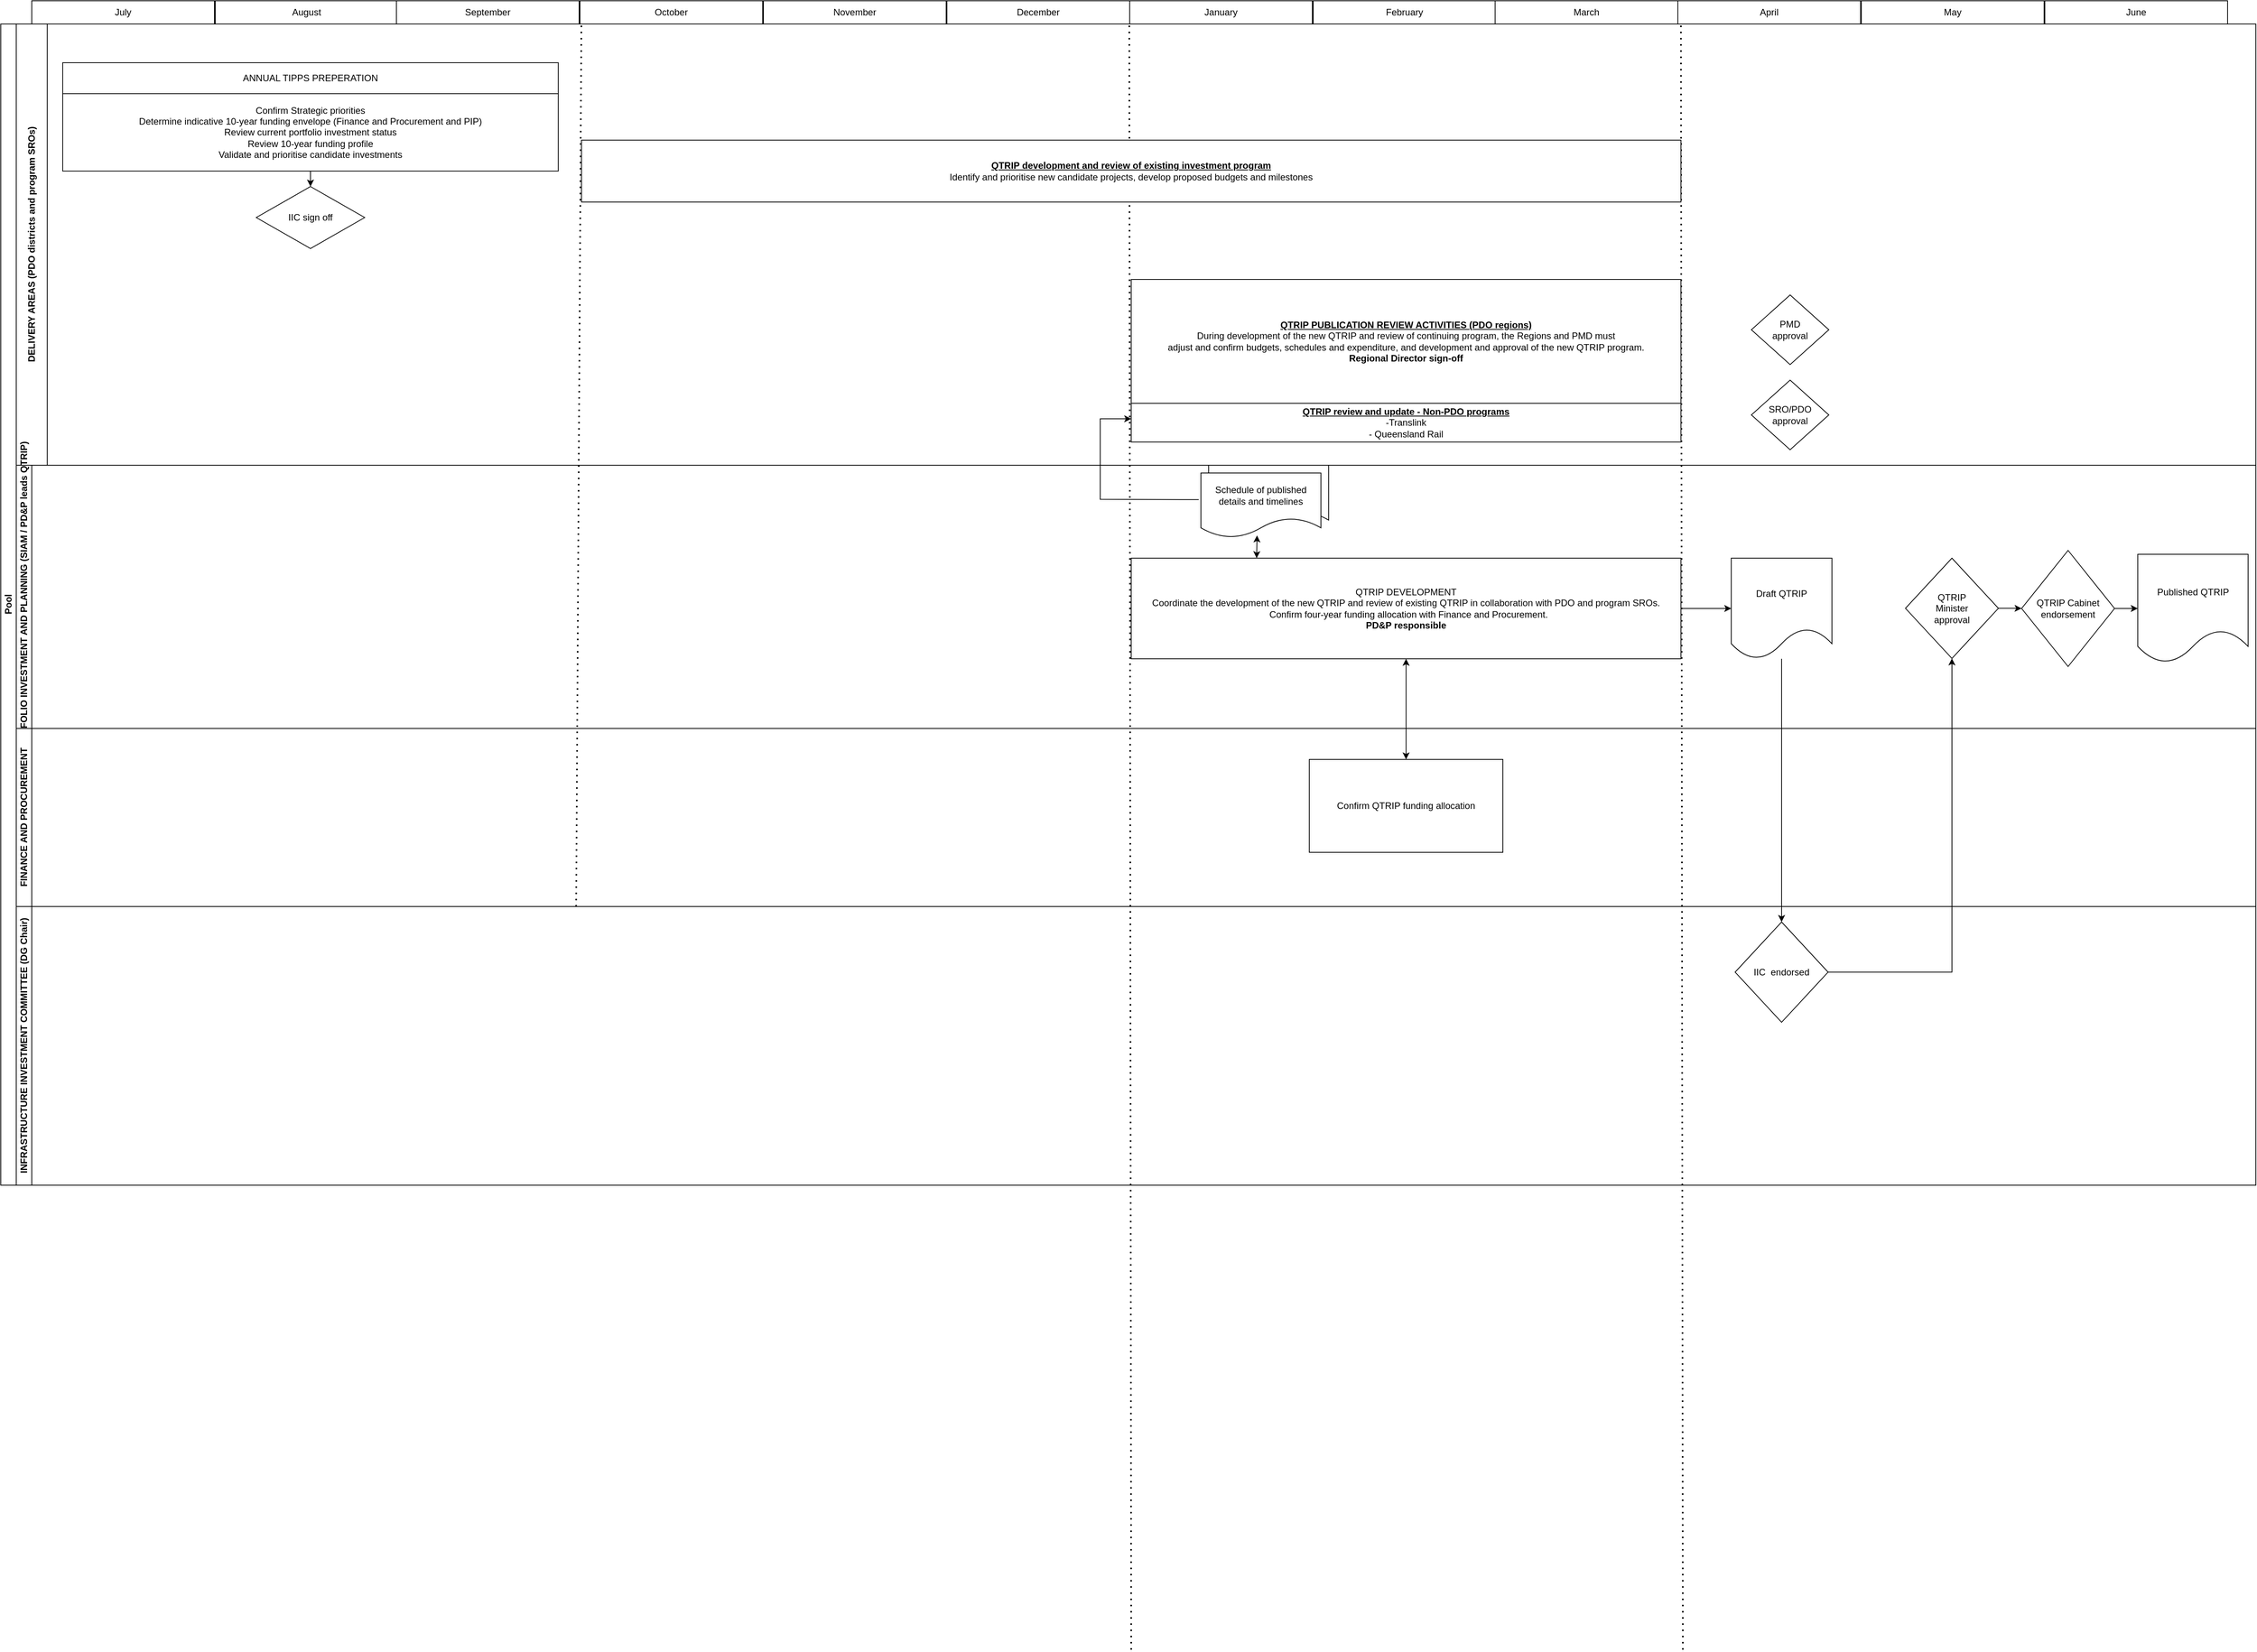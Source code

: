 <mxfile version="20.6.0" type="github" pages="2">
  <diagram id="prtHgNgQTEPvFCAcTncT" name="Page-1">
    <mxGraphModel dx="2044" dy="1083" grid="1" gridSize="10" guides="1" tooltips="1" connect="1" arrows="1" fold="1" page="1" pageScale="1" pageWidth="1654" pageHeight="1169" math="0" shadow="0">
      <root>
        <mxCell id="0" />
        <mxCell id="1" parent="0" />
        <mxCell id="dNxyNK7c78bLwvsdeMH5-19" value="Pool" style="swimlane;html=1;childLayout=stackLayout;resizeParent=1;resizeParentMax=0;horizontal=0;startSize=20;horizontalStack=0;" parent="1" vertex="1">
          <mxGeometry x="170" y="110" width="2912.5" height="1500" as="geometry" />
        </mxCell>
        <mxCell id="dNxyNK7c78bLwvsdeMH5-20" value="DELIVERY AREAS (PDO districts and program SROs)" style="swimlane;html=1;startSize=40;horizontal=0;" parent="dNxyNK7c78bLwvsdeMH5-19" vertex="1">
          <mxGeometry x="20" width="2892.5" height="570" as="geometry" />
        </mxCell>
        <mxCell id="dNxyNK7c78bLwvsdeMH5-30" value="ANNUAL TIPPS PREPERATION" style="rounded=0;whiteSpace=wrap;html=1;fontFamily=Helvetica;fontSize=12;fontColor=#000000;align=center;" parent="dNxyNK7c78bLwvsdeMH5-20" vertex="1">
          <mxGeometry x="60" y="50" width="640" height="40" as="geometry" />
        </mxCell>
        <mxCell id="J4HFlhDhFd4bc666YAR--60" value="" style="endArrow=none;dashed=1;html=1;dashPattern=1 3;strokeWidth=2;rounded=0;entryX=0;entryY=1;entryDx=0;entryDy=0;exitX=0.25;exitY=1;exitDx=0;exitDy=0;" edge="1" parent="dNxyNK7c78bLwvsdeMH5-20" source="dNxyNK7c78bLwvsdeMH5-22">
          <mxGeometry width="50" height="50" relative="1" as="geometry">
            <mxPoint x="730" y="940" as="sourcePoint" />
            <mxPoint x="730.0" y="-20" as="targetPoint" />
          </mxGeometry>
        </mxCell>
        <mxCell id="J4HFlhDhFd4bc666YAR--69" value="&lt;b style=&quot;text-decoration-line: underline;&quot;&gt;QTRIP PUBLICATION REVIEW ACTIVITIES (PDO regions)&lt;/b&gt;&lt;br&gt;During development of the new QTRIP and review of continuing program, the Regions and PMD must&lt;br&gt;adjust and confirm budgets, schedules and expenditure, and development and approval of the new QTRIP program.&lt;br&gt;&lt;b&gt;Regional Director sign-off&lt;/b&gt;" style="rounded=0;whiteSpace=wrap;html=1;" vertex="1" parent="dNxyNK7c78bLwvsdeMH5-20">
          <mxGeometry x="1440" y="330" width="710" height="160" as="geometry" />
        </mxCell>
        <mxCell id="J4HFlhDhFd4bc666YAR--70" value="&lt;u style=&quot;font-weight: bold;&quot;&gt;QTRIP review and update - Non-PDO programs&lt;/u&gt;&lt;br&gt;-Translink&lt;br&gt;- Queensland Rail" style="rounded=0;whiteSpace=wrap;html=1;" vertex="1" parent="dNxyNK7c78bLwvsdeMH5-20">
          <mxGeometry x="1440" y="490" width="710" height="50" as="geometry" />
        </mxCell>
        <mxCell id="J4HFlhDhFd4bc666YAR--109" value="" style="endArrow=none;dashed=1;html=1;dashPattern=1 3;strokeWidth=2;rounded=0;entryX=0;entryY=1;entryDx=0;entryDy=0;" edge="1" parent="dNxyNK7c78bLwvsdeMH5-20">
          <mxGeometry x="20" width="50" height="50" relative="1" as="geometry">
            <mxPoint x="1440" y="2100" as="sourcePoint" />
            <mxPoint x="1437.5" as="targetPoint" />
          </mxGeometry>
        </mxCell>
        <mxCell id="J4HFlhDhFd4bc666YAR--110" value="" style="endArrow=none;dashed=1;html=1;dashPattern=1 3;strokeWidth=2;rounded=0;entryX=0;entryY=1;entryDx=0;entryDy=0;" edge="1" parent="dNxyNK7c78bLwvsdeMH5-20">
          <mxGeometry x="20" width="50" height="50" relative="1" as="geometry">
            <mxPoint x="2152.5" y="2100.0" as="sourcePoint" />
            <mxPoint x="2150" as="targetPoint" />
          </mxGeometry>
        </mxCell>
        <mxCell id="J4HFlhDhFd4bc666YAR--111" value="Confirm Strategic priorities&lt;br&gt;Determine indicative 10-year funding envelope (Finance and Procurement and PIP)&lt;br&gt;Review current portfolio investment status&lt;br&gt;Review 10-year funding profile&lt;br&gt;Validate and prioritise candidate investments&lt;br&gt;" style="rounded=0;whiteSpace=wrap;html=1;fontFamily=Helvetica;fontSize=12;fontColor=#000000;align=center;" vertex="1" parent="dNxyNK7c78bLwvsdeMH5-20">
          <mxGeometry x="60" y="90" width="640" height="100" as="geometry" />
        </mxCell>
        <mxCell id="J4HFlhDhFd4bc666YAR--115" value="IIC sign off" style="rhombus;whiteSpace=wrap;html=1;" vertex="1" parent="dNxyNK7c78bLwvsdeMH5-20">
          <mxGeometry x="310" y="210" width="140" height="80" as="geometry" />
        </mxCell>
        <mxCell id="J4HFlhDhFd4bc666YAR--116" value="" style="endArrow=classic;html=1;rounded=0;exitX=0.5;exitY=1;exitDx=0;exitDy=0;entryX=0.5;entryY=0;entryDx=0;entryDy=0;" edge="1" parent="dNxyNK7c78bLwvsdeMH5-20" source="J4HFlhDhFd4bc666YAR--111" target="J4HFlhDhFd4bc666YAR--115">
          <mxGeometry width="50" height="50" relative="1" as="geometry">
            <mxPoint x="610" y="110" as="sourcePoint" />
            <mxPoint x="660" y="60" as="targetPoint" />
          </mxGeometry>
        </mxCell>
        <mxCell id="J4HFlhDhFd4bc666YAR--131" value="&lt;b&gt;&lt;u&gt;QTRIP development and review of existing investment program&lt;br&gt;&lt;/u&gt;&lt;/b&gt;Identify and prioritise new candidate projects, develop proposed budgets and milestones&lt;b&gt;&lt;u&gt;&lt;br&gt;&lt;/u&gt;&lt;/b&gt;" style="rounded=0;whiteSpace=wrap;html=1;" vertex="1" parent="dNxyNK7c78bLwvsdeMH5-20">
          <mxGeometry x="730" y="150" width="1420" height="80" as="geometry" />
        </mxCell>
        <mxCell id="J4HFlhDhFd4bc666YAR--136" value="PMD&lt;br&gt;approval" style="rhombus;whiteSpace=wrap;html=1;" vertex="1" parent="dNxyNK7c78bLwvsdeMH5-20">
          <mxGeometry x="2241" y="350" width="100" height="90" as="geometry" />
        </mxCell>
        <mxCell id="J4HFlhDhFd4bc666YAR--165" value="SRO/PDO&lt;br&gt;approval" style="rhombus;whiteSpace=wrap;html=1;" vertex="1" parent="dNxyNK7c78bLwvsdeMH5-20">
          <mxGeometry x="2241" y="460" width="100" height="90" as="geometry" />
        </mxCell>
        <mxCell id="dNxyNK7c78bLwvsdeMH5-21" value="PORTFOLIO INVESTMENT AND PLANNING (SIAM / PD&amp;amp;P leads QTRIP)&amp;nbsp;" style="swimlane;html=1;startSize=20;horizontal=0;" parent="dNxyNK7c78bLwvsdeMH5-19" vertex="1">
          <mxGeometry x="20" y="570" width="2892.5" height="340" as="geometry" />
        </mxCell>
        <mxCell id="J4HFlhDhFd4bc666YAR--175" value="" style="edgeStyle=orthogonalEdgeStyle;rounded=0;orthogonalLoop=1;jettySize=auto;html=1;" edge="1" parent="dNxyNK7c78bLwvsdeMH5-21" source="J4HFlhDhFd4bc666YAR--126" target="J4HFlhDhFd4bc666YAR--174">
          <mxGeometry relative="1" as="geometry" />
        </mxCell>
        <mxCell id="J4HFlhDhFd4bc666YAR--126" value="QTRIP DEVELOPMENT&lt;br&gt;Coordinate the development of the new QTRIP and review of existing QTRIP in collaboration with PDO and program SROs.&lt;br&gt;&amp;nbsp; Confirm four-year funding allocation with Finance and Procurement.&lt;br&gt;&lt;b&gt;PD&amp;amp;P responsible&lt;/b&gt;" style="rounded=0;whiteSpace=wrap;html=1;" vertex="1" parent="dNxyNK7c78bLwvsdeMH5-21">
          <mxGeometry x="1440" y="120" width="710" height="130" as="geometry" />
        </mxCell>
        <mxCell id="J4HFlhDhFd4bc666YAR--164" value="Schedule of published details and timelines" style="shape=document;whiteSpace=wrap;html=1;boundedLbl=1;rounded=0;" vertex="1" parent="dNxyNK7c78bLwvsdeMH5-21">
          <mxGeometry x="1540" width="155" height="83.33" as="geometry" />
        </mxCell>
        <mxCell id="J4HFlhDhFd4bc666YAR--127" value="Schedule of published details and timelines" style="shape=document;whiteSpace=wrap;html=1;boundedLbl=1;rounded=0;" vertex="1" parent="dNxyNK7c78bLwvsdeMH5-21">
          <mxGeometry x="1530" y="10" width="155" height="83.33" as="geometry" />
        </mxCell>
        <mxCell id="J4HFlhDhFd4bc666YAR--130" value="" style="endArrow=classic;startArrow=classic;html=1;rounded=0;entryX=0.468;entryY=0.968;entryDx=0;entryDy=0;entryPerimeter=0;" edge="1" parent="dNxyNK7c78bLwvsdeMH5-21" target="J4HFlhDhFd4bc666YAR--127">
          <mxGeometry width="50" height="50" relative="1" as="geometry">
            <mxPoint x="1602" y="120" as="sourcePoint" />
            <mxPoint x="1642.5" y="110" as="targetPoint" />
          </mxGeometry>
        </mxCell>
        <mxCell id="J4HFlhDhFd4bc666YAR--174" value="Draft QTRIP" style="shape=document;whiteSpace=wrap;html=1;boundedLbl=1;rounded=0;" vertex="1" parent="dNxyNK7c78bLwvsdeMH5-21">
          <mxGeometry x="2215" y="120" width="130" height="130" as="geometry" />
        </mxCell>
        <mxCell id="J4HFlhDhFd4bc666YAR--182" value="" style="edgeStyle=orthogonalEdgeStyle;rounded=0;orthogonalLoop=1;jettySize=auto;html=1;" edge="1" parent="dNxyNK7c78bLwvsdeMH5-21" source="J4HFlhDhFd4bc666YAR--178" target="J4HFlhDhFd4bc666YAR--181">
          <mxGeometry relative="1" as="geometry" />
        </mxCell>
        <mxCell id="J4HFlhDhFd4bc666YAR--178" value="QTRIP &lt;br&gt;Minister&lt;br&gt;approval" style="rhombus;whiteSpace=wrap;html=1;rounded=0;" vertex="1" parent="dNxyNK7c78bLwvsdeMH5-21">
          <mxGeometry x="2440" y="120.0" width="120" height="129.56" as="geometry" />
        </mxCell>
        <mxCell id="J4HFlhDhFd4bc666YAR--186" value="" style="edgeStyle=orthogonalEdgeStyle;rounded=0;orthogonalLoop=1;jettySize=auto;html=1;" edge="1" parent="dNxyNK7c78bLwvsdeMH5-21" source="J4HFlhDhFd4bc666YAR--181" target="J4HFlhDhFd4bc666YAR--185">
          <mxGeometry relative="1" as="geometry" />
        </mxCell>
        <mxCell id="J4HFlhDhFd4bc666YAR--181" value="QTRIP Cabinet endorsement" style="rhombus;whiteSpace=wrap;html=1;rounded=0;" vertex="1" parent="dNxyNK7c78bLwvsdeMH5-21">
          <mxGeometry x="2590" y="110" width="120" height="150" as="geometry" />
        </mxCell>
        <mxCell id="J4HFlhDhFd4bc666YAR--185" value="Published QTRIP" style="shape=document;whiteSpace=wrap;html=1;boundedLbl=1;rounded=0;" vertex="1" parent="dNxyNK7c78bLwvsdeMH5-21">
          <mxGeometry x="2740" y="115" width="142.5" height="140" as="geometry" />
        </mxCell>
        <mxCell id="dNxyNK7c78bLwvsdeMH5-22" value="FINANCE AND PROCUREMENT" style="swimlane;html=1;startSize=20;horizontal=0;" parent="dNxyNK7c78bLwvsdeMH5-19" vertex="1">
          <mxGeometry x="20" y="910" width="2892.5" height="230" as="geometry" />
        </mxCell>
        <mxCell id="J4HFlhDhFd4bc666YAR--172" value="Confirm QTRIP funding allocation" style="rounded=0;whiteSpace=wrap;html=1;" vertex="1" parent="dNxyNK7c78bLwvsdeMH5-22">
          <mxGeometry x="1670" y="40" width="250" height="120" as="geometry" />
        </mxCell>
        <mxCell id="J4HFlhDhFd4bc666YAR--123" value="INFRASTRUCTURE INVESTMENT COMMITTEE (DG Chair)" style="swimlane;html=1;startSize=20;horizontal=0;" vertex="1" parent="dNxyNK7c78bLwvsdeMH5-19">
          <mxGeometry x="20" y="1140" width="2892.5" height="360" as="geometry" />
        </mxCell>
        <mxCell id="J4HFlhDhFd4bc666YAR--176" value="IIC&amp;nbsp; endorsed" style="rhombus;whiteSpace=wrap;html=1;rounded=0;" vertex="1" parent="J4HFlhDhFd4bc666YAR--123">
          <mxGeometry x="2220" y="20" width="120" height="129.56" as="geometry" />
        </mxCell>
        <mxCell id="J4HFlhDhFd4bc666YAR--173" value="" style="endArrow=classic;startArrow=classic;html=1;rounded=0;entryX=0.5;entryY=0;entryDx=0;entryDy=0;exitX=0.5;exitY=1;exitDx=0;exitDy=0;" edge="1" parent="dNxyNK7c78bLwvsdeMH5-19" source="J4HFlhDhFd4bc666YAR--126" target="J4HFlhDhFd4bc666YAR--172">
          <mxGeometry width="50" height="50" relative="1" as="geometry">
            <mxPoint x="1750" y="1040" as="sourcePoint" />
            <mxPoint x="1800" y="990" as="targetPoint" />
          </mxGeometry>
        </mxCell>
        <mxCell id="J4HFlhDhFd4bc666YAR--177" value="" style="edgeStyle=orthogonalEdgeStyle;rounded=0;orthogonalLoop=1;jettySize=auto;html=1;" edge="1" parent="dNxyNK7c78bLwvsdeMH5-19" source="J4HFlhDhFd4bc666YAR--174" target="J4HFlhDhFd4bc666YAR--176">
          <mxGeometry relative="1" as="geometry" />
        </mxCell>
        <mxCell id="J4HFlhDhFd4bc666YAR--179" value="" style="edgeStyle=orthogonalEdgeStyle;rounded=0;orthogonalLoop=1;jettySize=auto;html=1;" edge="1" parent="dNxyNK7c78bLwvsdeMH5-19" source="J4HFlhDhFd4bc666YAR--176" target="J4HFlhDhFd4bc666YAR--178">
          <mxGeometry relative="1" as="geometry" />
        </mxCell>
        <mxCell id="dNxyNK7c78bLwvsdeMH5-24" value="July" style="rounded=0;whiteSpace=wrap;html=1;fontFamily=Helvetica;fontSize=12;fontColor=#000000;align=center;" parent="1" vertex="1">
          <mxGeometry x="210" y="80" width="236" height="30" as="geometry" />
        </mxCell>
        <mxCell id="J4HFlhDhFd4bc666YAR--98" value="August" style="rounded=0;whiteSpace=wrap;html=1;fontFamily=Helvetica;fontSize=12;fontColor=#000000;align=center;" vertex="1" parent="1">
          <mxGeometry x="447" y="80" width="236" height="30" as="geometry" />
        </mxCell>
        <mxCell id="J4HFlhDhFd4bc666YAR--99" value="October" style="rounded=0;whiteSpace=wrap;html=1;fontFamily=Helvetica;fontSize=12;fontColor=#000000;align=center;" vertex="1" parent="1">
          <mxGeometry x="918" y="80" width="236" height="30" as="geometry" />
        </mxCell>
        <mxCell id="J4HFlhDhFd4bc666YAR--100" value="September" style="rounded=0;whiteSpace=wrap;html=1;fontFamily=Helvetica;fontSize=12;fontColor=#000000;align=center;" vertex="1" parent="1">
          <mxGeometry x="681" y="80" width="236" height="30" as="geometry" />
        </mxCell>
        <mxCell id="J4HFlhDhFd4bc666YAR--101" value="December" style="rounded=0;whiteSpace=wrap;html=1;fontFamily=Helvetica;fontSize=12;fontColor=#000000;align=center;" vertex="1" parent="1">
          <mxGeometry x="1392" y="80" width="236" height="30" as="geometry" />
        </mxCell>
        <mxCell id="J4HFlhDhFd4bc666YAR--102" value="November" style="rounded=0;whiteSpace=wrap;html=1;fontFamily=Helvetica;fontSize=12;fontColor=#000000;align=center;" vertex="1" parent="1">
          <mxGeometry x="1155" y="80" width="236" height="30" as="geometry" />
        </mxCell>
        <mxCell id="J4HFlhDhFd4bc666YAR--103" value="February" style="rounded=0;whiteSpace=wrap;html=1;fontFamily=Helvetica;fontSize=12;fontColor=#000000;align=center;" vertex="1" parent="1">
          <mxGeometry x="1865" y="80" width="236" height="30" as="geometry" />
        </mxCell>
        <mxCell id="J4HFlhDhFd4bc666YAR--104" value="January" style="rounded=0;whiteSpace=wrap;html=1;fontFamily=Helvetica;fontSize=12;fontColor=#000000;align=center;" vertex="1" parent="1">
          <mxGeometry x="1628" y="80" width="236" height="30" as="geometry" />
        </mxCell>
        <mxCell id="J4HFlhDhFd4bc666YAR--105" value="May" style="rounded=0;whiteSpace=wrap;html=1;fontFamily=Helvetica;fontSize=12;fontColor=#000000;align=center;" vertex="1" parent="1">
          <mxGeometry x="2573" y="80" width="236" height="30" as="geometry" />
        </mxCell>
        <mxCell id="J4HFlhDhFd4bc666YAR--106" value="April" style="rounded=0;whiteSpace=wrap;html=1;fontFamily=Helvetica;fontSize=12;fontColor=#000000;align=center;" vertex="1" parent="1">
          <mxGeometry x="2336" y="80" width="236" height="30" as="geometry" />
        </mxCell>
        <mxCell id="J4HFlhDhFd4bc666YAR--107" value="March" style="rounded=0;whiteSpace=wrap;html=1;fontFamily=Helvetica;fontSize=12;fontColor=#000000;align=center;" vertex="1" parent="1">
          <mxGeometry x="2100" y="80" width="236" height="30" as="geometry" />
        </mxCell>
        <mxCell id="J4HFlhDhFd4bc666YAR--108" value="June" style="rounded=0;whiteSpace=wrap;html=1;fontFamily=Helvetica;fontSize=12;fontColor=#000000;align=center;" vertex="1" parent="1">
          <mxGeometry x="2810" y="80" width="236" height="30" as="geometry" />
        </mxCell>
        <mxCell id="J4HFlhDhFd4bc666YAR--132" value="" style="endArrow=classic;html=1;rounded=0;exitX=-0.018;exitY=0.413;exitDx=0;exitDy=0;exitPerimeter=0;" edge="1" parent="1" source="J4HFlhDhFd4bc666YAR--127">
          <mxGeometry width="50" height="50" relative="1" as="geometry">
            <mxPoint x="2190" y="690" as="sourcePoint" />
            <mxPoint x="1630" y="620" as="targetPoint" />
            <Array as="points">
              <mxPoint x="1590" y="724" />
              <mxPoint x="1590" y="620" />
            </Array>
          </mxGeometry>
        </mxCell>
      </root>
    </mxGraphModel>
  </diagram>
  <diagram id="KidIS7s5bapu1iftakVk" name="Page-2">
    <mxGraphModel dx="1635" dy="866" grid="1" gridSize="10" guides="1" tooltips="1" connect="1" arrows="1" fold="1" page="1" pageScale="1" pageWidth="1654" pageHeight="1169" math="0" shadow="0">
      <root>
        <mxCell id="0" />
        <mxCell id="1" parent="0" />
      </root>
    </mxGraphModel>
  </diagram>
</mxfile>
